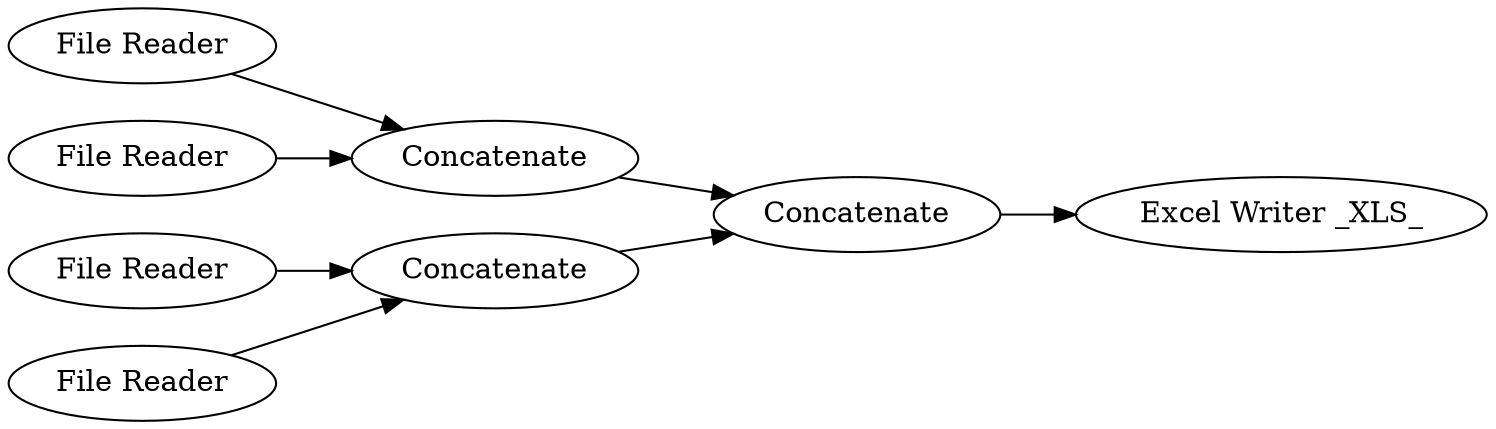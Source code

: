 digraph {
	4 -> 7
	5 -> 8
	3 -> 7
	8 -> 9
	9 -> 10
	7 -> 9
	6 -> 8
	5 [label="File Reader"]
	7 [label=Concatenate]
	9 [label=Concatenate]
	4 [label="File Reader"]
	8 [label=Concatenate]
	6 [label="File Reader"]
	3 [label="File Reader"]
	10 [label="Excel Writer _XLS_"]
	rankdir=LR
}
